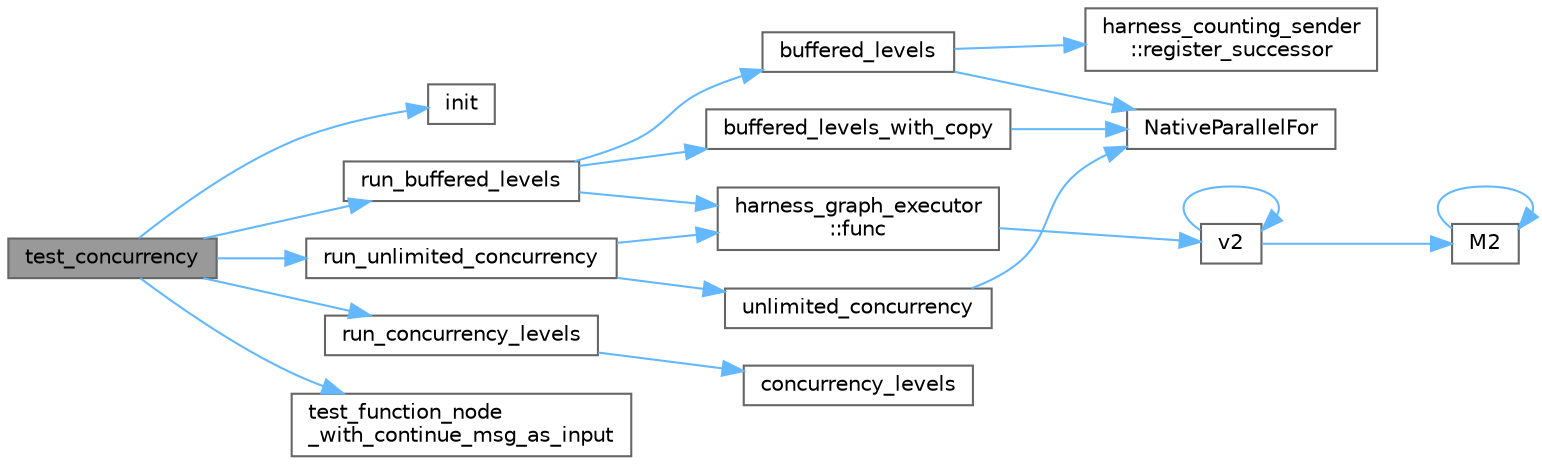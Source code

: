 digraph "test_concurrency"
{
 // LATEX_PDF_SIZE
  bgcolor="transparent";
  edge [fontname=Helvetica,fontsize=10,labelfontname=Helvetica,labelfontsize=10];
  node [fontname=Helvetica,fontsize=10,shape=box,height=0.2,width=0.4];
  rankdir="LR";
  Node1 [id="Node000001",label="test_concurrency",height=0.2,width=0.4,color="gray40", fillcolor="grey60", style="filled", fontcolor="black",tooltip="Tests limited concurrency cases for nodes that accept data messages"];
  Node1 -> Node2 [id="edge20_Node000001_Node000002",color="steelblue1",style="solid",tooltip=" "];
  Node2 [id="Node000002",label="init",height=0.2,width=0.4,color="grey40", fillcolor="white", style="filled",URL="$boing_8c.html#a2858154e2009b0e6e616f313177762bc",tooltip=" "];
  Node1 -> Node3 [id="edge21_Node000001_Node000003",color="steelblue1",style="solid",tooltip=" "];
  Node3 [id="Node000003",label="run_buffered_levels",height=0.2,width=0.4,color="grey40", fillcolor="white", style="filled",URL="$test__function__node_8cpp.html#a09cf31f7903f4e8a50217fe3a8a6c6ee",tooltip=" "];
  Node3 -> Node4 [id="edge22_Node000003_Node000004",color="steelblue1",style="solid",tooltip=" "];
  Node4 [id="Node000004",label="buffered_levels",height=0.2,width=0.4,color="grey40", fillcolor="white", style="filled",URL="$test__function__node_8cpp.html#a42d8d35c709b8e82685be6ca32e3bc47",tooltip=" "];
  Node4 -> Node5 [id="edge23_Node000004_Node000005",color="steelblue1",style="solid",tooltip=" "];
  Node5 [id="Node000005",label="NativeParallelFor",height=0.2,width=0.4,color="grey40", fillcolor="white", style="filled",URL="$harness_8h.html#ad5b2c9cf4e169014b7919debb3c91d45",tooltip="Execute body(i) in parallel for i in the interval [0,n)."];
  Node4 -> Node6 [id="edge24_Node000004_Node000006",color="steelblue1",style="solid",tooltip=" "];
  Node6 [id="Node000006",label="harness_counting_sender\l::register_successor",height=0.2,width=0.4,color="grey40", fillcolor="white", style="filled",URL="$structharness__counting__sender.html#adf6434216f47a674f0cd157baa221b38",tooltip=" "];
  Node3 -> Node7 [id="edge25_Node000003_Node000007",color="steelblue1",style="solid",tooltip=" "];
  Node7 [id="Node000007",label="buffered_levels_with_copy",height=0.2,width=0.4,color="grey40", fillcolor="white", style="filled",URL="$test__function__node_8cpp.html#a812e30c1ad47838707979e4252bbe26c",tooltip=" "];
  Node7 -> Node5 [id="edge26_Node000007_Node000005",color="steelblue1",style="solid",tooltip=" "];
  Node3 -> Node8 [id="edge27_Node000003_Node000008",color="steelblue1",style="solid",tooltip=" "];
  Node8 [id="Node000008",label="harness_graph_executor\l::func",height=0.2,width=0.4,color="grey40", fillcolor="white", style="filled",URL="$structharness__graph__executor.html#ac41a80aba49bfa67becad7f3af86922e",tooltip=" "];
  Node8 -> Node9 [id="edge28_Node000008_Node000009",color="steelblue1",style="solid",tooltip=" "];
  Node9 [id="Node000009",label="v2",height=0.2,width=0.4,color="grey40", fillcolor="white", style="filled",URL="$_tutorial___reshape_mat2_vec_8cpp.html#a3eb30a79de469336df46f4f5f0bfb84f",tooltip=" "];
  Node9 -> Node10 [id="edge29_Node000009_Node000010",color="steelblue1",style="solid",tooltip=" "];
  Node10 [id="Node000010",label="M2",height=0.2,width=0.4,color="grey40", fillcolor="white", style="filled",URL="$_tutorial___reshape_mat2_mat_8cpp.html#ae3dc3553f10a3c3e5d701dc35895d1e4",tooltip=" "];
  Node10 -> Node10 [id="edge30_Node000010_Node000010",color="steelblue1",style="solid",tooltip=" "];
  Node9 -> Node9 [id="edge31_Node000009_Node000009",color="steelblue1",style="solid",tooltip=" "];
  Node1 -> Node11 [id="edge32_Node000001_Node000011",color="steelblue1",style="solid",tooltip=" "];
  Node11 [id="Node000011",label="run_concurrency_levels",height=0.2,width=0.4,color="grey40", fillcolor="white", style="filled",URL="$test__function__node_8cpp.html#af09722724bf9615164950ef7bfb1f4e0",tooltip=" "];
  Node11 -> Node12 [id="edge33_Node000011_Node000012",color="steelblue1",style="solid",tooltip=" "];
  Node12 [id="Node000012",label="concurrency_levels",height=0.2,width=0.4,color="grey40", fillcolor="white", style="filled",URL="$test__function__node_8cpp.html#aad692e44018a3aa1b3806a1e07eda647",tooltip="Performs test on executable nodes with limited concurrency"];
  Node1 -> Node13 [id="edge34_Node000001_Node000013",color="steelblue1",style="solid",tooltip=" "];
  Node13 [id="Node000013",label="run_unlimited_concurrency",height=0.2,width=0.4,color="grey40", fillcolor="white", style="filled",URL="$test__function__node_8cpp.html#a58bfe17946d5a302dd019c57d4cdff8e",tooltip=" "];
  Node13 -> Node8 [id="edge35_Node000013_Node000008",color="steelblue1",style="solid",tooltip=" "];
  Node13 -> Node14 [id="edge36_Node000013_Node000014",color="steelblue1",style="solid",tooltip=" "];
  Node14 [id="Node000014",label="unlimited_concurrency",height=0.2,width=0.4,color="grey40", fillcolor="white", style="filled",URL="$test__function__node_8cpp.html#adbe8909780bc4f71aae4473c254dbda3",tooltip="Performs test on executable nodes with unlimited concurrency"];
  Node14 -> Node5 [id="edge37_Node000014_Node000005",color="steelblue1",style="solid",tooltip=" "];
  Node1 -> Node15 [id="edge38_Node000001_Node000015",color="steelblue1",style="solid",tooltip=" "];
  Node15 [id="Node000015",label="test_function_node\l_with_continue_msg_as_input",height=0.2,width=0.4,color="grey40", fillcolor="white", style="filled",URL="$test__function__node_8cpp.html#aa61ec020dc491286e7210f21198f04a8",tooltip=" "];
}
